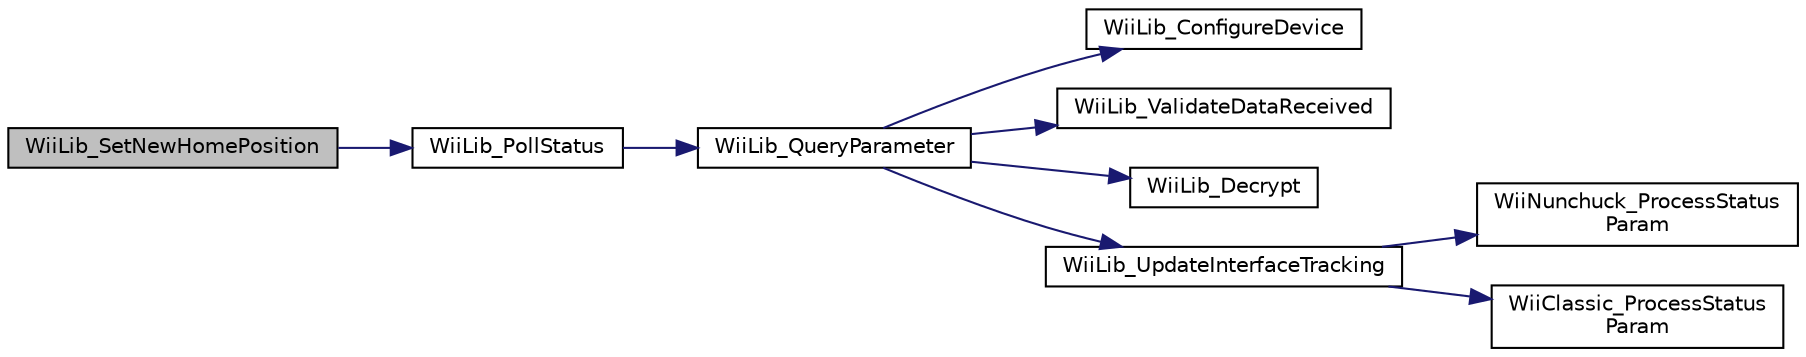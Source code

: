 digraph "WiiLib_SetNewHomePosition"
{
  edge [fontname="Helvetica",fontsize="10",labelfontname="Helvetica",labelfontsize="10"];
  node [fontname="Helvetica",fontsize="10",shape=record];
  rankdir="LR";
  Node86 [label="WiiLib_SetNewHomePosition",height=0.2,width=0.4,color="black", fillcolor="grey75", style="filled", fontcolor="black"];
  Node86 -> Node87 [color="midnightblue",fontsize="10",style="solid",fontname="Helvetica"];
  Node87 [label="WiiLib_PollStatus",height=0.2,width=0.4,color="black", fillcolor="white", style="filled",URL="$wii__lib_8c.html#ae4aaae06500be0c8bfb9b12f05752f48",tooltip="Refreshes tracking values for the target device&#39;s status bits. "];
  Node87 -> Node88 [color="midnightblue",fontsize="10",style="solid",fontname="Helvetica"];
  Node88 [label="WiiLib_QueryParameter",height=0.2,width=0.4,color="black", fillcolor="white", style="filled",URL="$wii__lib_8c.html#a3f1a4a0b9edfea52390b8bf07a9fef1f",tooltip="Hanldes process of initiating and reading the response for querying a parameter value from the target..."];
  Node88 -> Node89 [color="midnightblue",fontsize="10",style="solid",fontname="Helvetica"];
  Node89 [label="WiiLib_ConfigureDevice",height=0.2,width=0.4,color="black", fillcolor="white", style="filled",URL="$wii__lib_8c.html#a142d45ef18cbb69d8ffd2cfac5f591a5",tooltip="Pushes out configuration to target device. "];
  Node88 -> Node90 [color="midnightblue",fontsize="10",style="solid",fontname="Helvetica"];
  Node90 [label="WiiLib_ValidateDataReceived",height=0.2,width=0.4,color="black", fillcolor="white", style="filled",URL="$wii__lib_8c.html#a975203344b3223270889adfe8bc28b14",tooltip="Verifies the data provided is not a known set of invalid byte(s). "];
  Node88 -> Node91 [color="midnightblue",fontsize="10",style="solid",fontname="Helvetica"];
  Node91 [label="WiiLib_Decrypt",height=0.2,width=0.4,color="black", fillcolor="white", style="filled",URL="$wii__lib_8c.html#aa69c759411925b0982a02da32c85890e",tooltip="Handles the process of decrypting data received from a target device. "];
  Node88 -> Node92 [color="midnightblue",fontsize="10",style="solid",fontname="Helvetica"];
  Node92 [label="WiiLib_UpdateInterfaceTracking",height=0.2,width=0.4,color="black", fillcolor="white", style="filled",URL="$wii__lib_8c.html#aad241b45d69099b34e33ce9d56f8ecdd",tooltip="Wrapper to invoke the appropriate target-specific processing function to interpret the current status..."];
  Node92 -> Node93 [color="midnightblue",fontsize="10",style="solid",fontname="Helvetica"];
  Node93 [label="WiiNunchuck_ProcessStatus\lParam",height=0.2,width=0.4,color="black", fillcolor="white", style="filled",URL="$wii__nunchuck_8h.html#a95d02a5f70eb0bfffd18905387e78798",tooltip="Process current data for device as the response field from querying the device status register..."];
  Node92 -> Node94 [color="midnightblue",fontsize="10",style="solid",fontname="Helvetica"];
  Node94 [label="WiiClassic_ProcessStatus\lParam",height=0.2,width=0.4,color="black", fillcolor="white", style="filled",URL="$wii__classic__controller_8h.html#a2673480b21c4f614e98006199179c6ea",tooltip="Process current data for device as the response field from querying the device status register..."];
}
